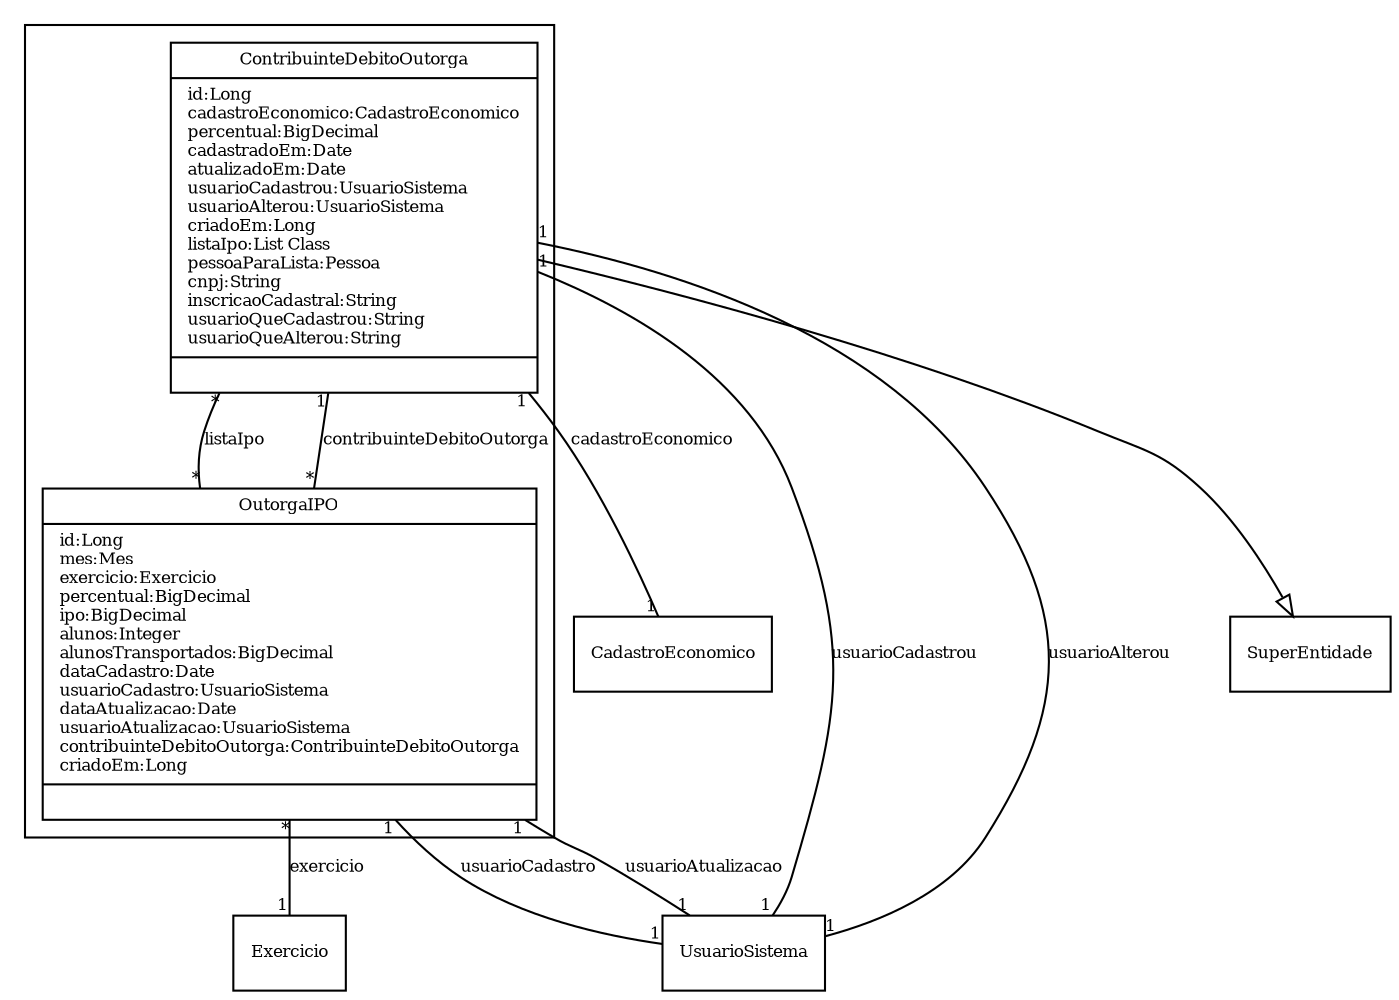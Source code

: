 digraph G{
fontname = "Times-Roman"
fontsize = 8

node [
        fontname = "Times-Roman"
        fontsize = 8
        shape = "record"
]

edge [
        fontname = "Times-Roman"
        fontsize = 8
]

subgraph clusterCADASTRO_DE_OUTORGA_DE_EMPRESA
{
ContribuinteDebitoOutorga [label = "{ContribuinteDebitoOutorga|id:Long\lcadastroEconomico:CadastroEconomico\lpercentual:BigDecimal\lcadastradoEm:Date\latualizadoEm:Date\lusuarioCadastrou:UsuarioSistema\lusuarioAlterou:UsuarioSistema\lcriadoEm:Long\llistaIpo:List Class\lpessoaParaLista:Pessoa\lcnpj:String\linscricaoCadastral:String\lusuarioQueCadastrou:String\lusuarioQueAlterou:String\l|\l}"]
OutorgaIPO [label = "{OutorgaIPO|id:Long\lmes:Mes\lexercicio:Exercicio\lpercentual:BigDecimal\lipo:BigDecimal\lalunos:Integer\lalunosTransportados:BigDecimal\ldataCadastro:Date\lusuarioCadastro:UsuarioSistema\ldataAtualizacao:Date\lusuarioAtualizacao:UsuarioSistema\lcontribuinteDebitoOutorga:ContribuinteDebitoOutorga\lcriadoEm:Long\l|\l}"]
}
edge [arrowhead = "none" headlabel = "1" taillabel = "1"] ContribuinteDebitoOutorga -> CadastroEconomico [label = "cadastroEconomico"]
edge [arrowhead = "none" headlabel = "1" taillabel = "1"] ContribuinteDebitoOutorga -> UsuarioSistema [label = "usuarioCadastrou"]
edge [arrowhead = "none" headlabel = "1" taillabel = "1"] ContribuinteDebitoOutorga -> UsuarioSistema [label = "usuarioAlterou"]
edge [arrowhead = "none" headlabel = "*" taillabel = "*"] ContribuinteDebitoOutorga -> OutorgaIPO [label = "listaIpo"]
edge [ arrowhead = "empty" headlabel = "" taillabel = ""] ContribuinteDebitoOutorga -> SuperEntidade
edge [arrowhead = "none" headlabel = "1" taillabel = "*"] OutorgaIPO -> Exercicio [label = "exercicio"]
edge [arrowhead = "none" headlabel = "1" taillabel = "1"] OutorgaIPO -> UsuarioSistema [label = "usuarioCadastro"]
edge [arrowhead = "none" headlabel = "1" taillabel = "1"] OutorgaIPO -> UsuarioSistema [label = "usuarioAtualizacao"]
edge [arrowhead = "none" headlabel = "1" taillabel = "*"] OutorgaIPO -> ContribuinteDebitoOutorga [label = "contribuinteDebitoOutorga"]
}
